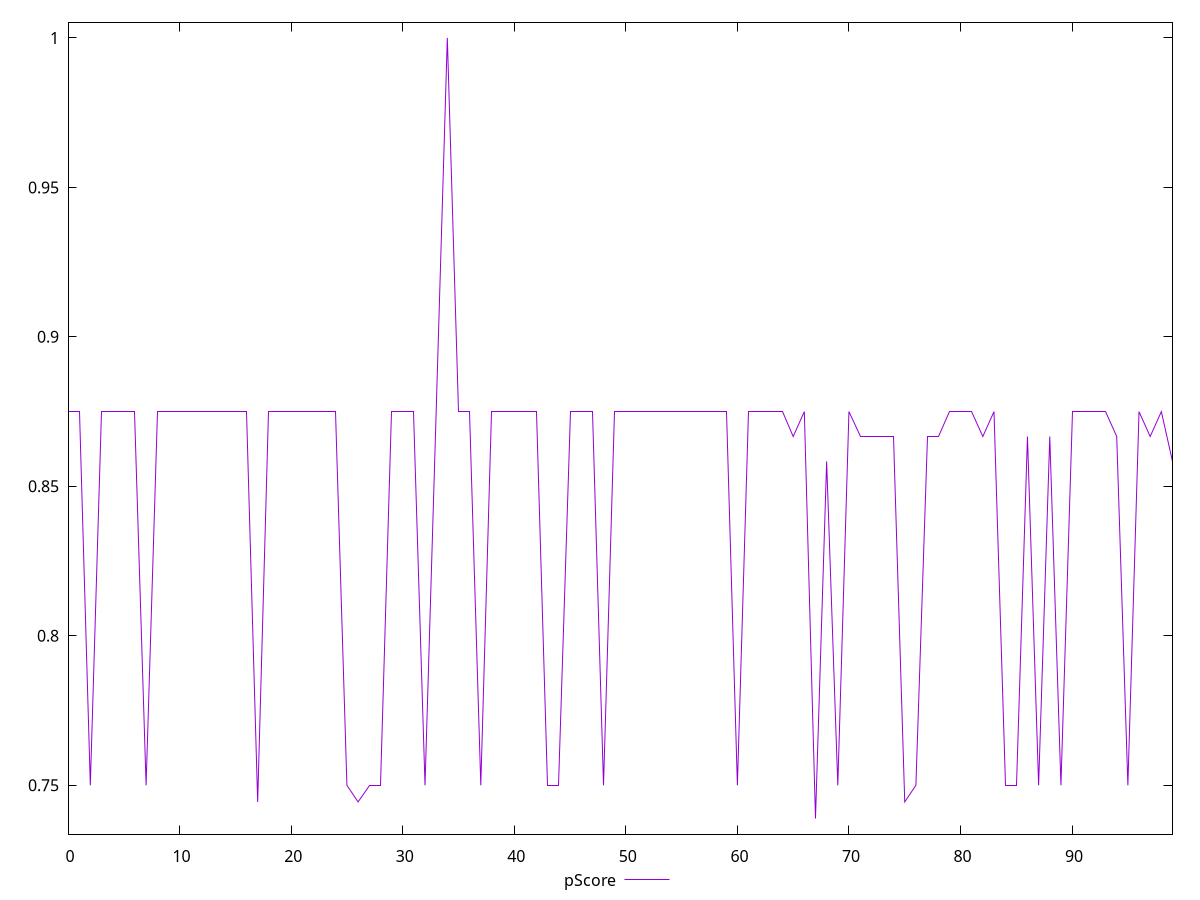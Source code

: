 reset

$pScore <<EOF
0 0.875
1 0.875
2 0.75
3 0.875
4 0.875
5 0.875
6 0.875
7 0.75
8 0.875
9 0.875
10 0.875
11 0.875
12 0.875
13 0.875
14 0.875
15 0.875
16 0.875
17 0.7444444444444445
18 0.875
19 0.875
20 0.875
21 0.875
22 0.875
23 0.875
24 0.875
25 0.75
26 0.7444444444444445
27 0.75
28 0.75
29 0.875
30 0.875
31 0.875
32 0.75
33 0.875
34 1
35 0.875
36 0.875
37 0.75
38 0.875
39 0.875
40 0.875
41 0.875
42 0.875
43 0.75
44 0.75
45 0.875
46 0.875
47 0.875
48 0.75
49 0.875
50 0.875
51 0.875
52 0.875
53 0.875
54 0.875
55 0.875
56 0.875
57 0.875
58 0.875
59 0.875
60 0.75
61 0.875
62 0.875
63 0.875
64 0.875
65 0.8666666666666667
66 0.875
67 0.7388888888888889
68 0.8583333333333334
69 0.75
70 0.875
71 0.8666666666666667
72 0.8666666666666667
73 0.8666666666666667
74 0.8666666666666667
75 0.7444444444444445
76 0.75
77 0.8666666666666667
78 0.8666666666666667
79 0.875
80 0.875
81 0.875
82 0.8666666666666667
83 0.875
84 0.75
85 0.75
86 0.8666666666666667
87 0.75
88 0.8666666666666667
89 0.75
90 0.875
91 0.875
92 0.875
93 0.875
94 0.8666666666666667
95 0.75
96 0.875
97 0.8666666666666667
98 0.875
99 0.8583333333333334
EOF

set key outside below
set xrange [0:99]
set yrange [0.7336666666666667:1.0052222222222222]
set trange [0.7336666666666667:1.0052222222222222]
set terminal svg size 640, 500 enhanced background rgb 'white'
set output "report_00018_2021-02-10T15-25-16.877Z/offscreen-images/samples/pages+cached/pScore/values.svg"

plot $pScore title "pScore" with line

reset
